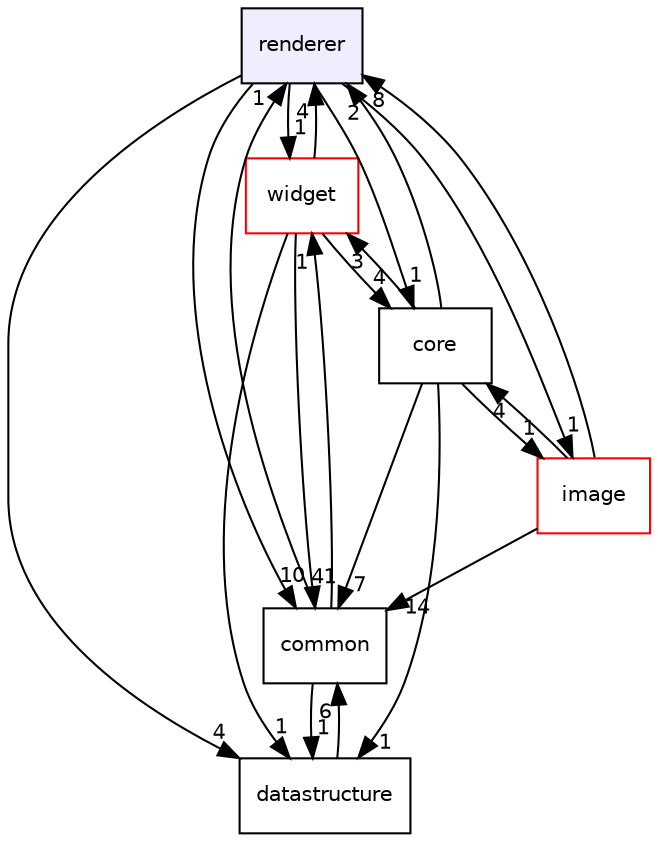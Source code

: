 digraph "renderer" {
  compound=true
  node [ fontsize="10", fontname="Helvetica"];
  edge [ labelfontsize="10", labelfontname="Helvetica"];
  dir_d10aa5f1e26260a914a037377583e9a7 [shape=box, label="renderer", style="filled", fillcolor="#eeeeff", pencolor="black", URL="dir_d10aa5f1e26260a914a037377583e9a7.html"];
  dir_0c245a8c11489be7bfdc89f08db7c162 [shape=box label="widget" fillcolor="white" style="filled" color="red" URL="dir_0c245a8c11489be7bfdc89f08db7c162.html"];
  dir_485def94d9d47ec400cfa3c13f568403 [shape=box label="datastructure" URL="dir_485def94d9d47ec400cfa3c13f568403.html"];
  dir_4270bfced15e0e73154b13468c7c9ad9 [shape=box label="core" URL="dir_4270bfced15e0e73154b13468c7c9ad9.html"];
  dir_6de1940466803d61d2f9d1259cb01031 [shape=box label="image" fillcolor="white" style="filled" color="red" URL="dir_6de1940466803d61d2f9d1259cb01031.html"];
  dir_bdd9a5d540de89e9fe90efdfc6973a4f [shape=box label="common" URL="dir_bdd9a5d540de89e9fe90efdfc6973a4f.html"];
  dir_0c245a8c11489be7bfdc89f08db7c162->dir_485def94d9d47ec400cfa3c13f568403 [headlabel="1", labeldistance=1.5 headhref="dir_000009_000002.html"];
  dir_0c245a8c11489be7bfdc89f08db7c162->dir_4270bfced15e0e73154b13468c7c9ad9 [headlabel="4", labeldistance=1.5 headhref="dir_000009_000001.html"];
  dir_0c245a8c11489be7bfdc89f08db7c162->dir_d10aa5f1e26260a914a037377583e9a7 [headlabel="4", labeldistance=1.5 headhref="dir_000009_000007.html"];
  dir_0c245a8c11489be7bfdc89f08db7c162->dir_bdd9a5d540de89e9fe90efdfc6973a4f [headlabel="41", labeldistance=1.5 headhref="dir_000009_000000.html"];
  dir_485def94d9d47ec400cfa3c13f568403->dir_bdd9a5d540de89e9fe90efdfc6973a4f [headlabel="6", labeldistance=1.5 headhref="dir_000002_000000.html"];
  dir_4270bfced15e0e73154b13468c7c9ad9->dir_0c245a8c11489be7bfdc89f08db7c162 [headlabel="3", labeldistance=1.5 headhref="dir_000001_000009.html"];
  dir_4270bfced15e0e73154b13468c7c9ad9->dir_485def94d9d47ec400cfa3c13f568403 [headlabel="1", labeldistance=1.5 headhref="dir_000001_000002.html"];
  dir_4270bfced15e0e73154b13468c7c9ad9->dir_d10aa5f1e26260a914a037377583e9a7 [headlabel="2", labeldistance=1.5 headhref="dir_000001_000007.html"];
  dir_4270bfced15e0e73154b13468c7c9ad9->dir_6de1940466803d61d2f9d1259cb01031 [headlabel="1", labeldistance=1.5 headhref="dir_000001_000004.html"];
  dir_4270bfced15e0e73154b13468c7c9ad9->dir_bdd9a5d540de89e9fe90efdfc6973a4f [headlabel="7", labeldistance=1.5 headhref="dir_000001_000000.html"];
  dir_d10aa5f1e26260a914a037377583e9a7->dir_0c245a8c11489be7bfdc89f08db7c162 [headlabel="1", labeldistance=1.5 headhref="dir_000007_000009.html"];
  dir_d10aa5f1e26260a914a037377583e9a7->dir_485def94d9d47ec400cfa3c13f568403 [headlabel="4", labeldistance=1.5 headhref="dir_000007_000002.html"];
  dir_d10aa5f1e26260a914a037377583e9a7->dir_4270bfced15e0e73154b13468c7c9ad9 [headlabel="1", labeldistance=1.5 headhref="dir_000007_000001.html"];
  dir_d10aa5f1e26260a914a037377583e9a7->dir_6de1940466803d61d2f9d1259cb01031 [headlabel="1", labeldistance=1.5 headhref="dir_000007_000004.html"];
  dir_d10aa5f1e26260a914a037377583e9a7->dir_bdd9a5d540de89e9fe90efdfc6973a4f [headlabel="10", labeldistance=1.5 headhref="dir_000007_000000.html"];
  dir_6de1940466803d61d2f9d1259cb01031->dir_4270bfced15e0e73154b13468c7c9ad9 [headlabel="4", labeldistance=1.5 headhref="dir_000004_000001.html"];
  dir_6de1940466803d61d2f9d1259cb01031->dir_d10aa5f1e26260a914a037377583e9a7 [headlabel="8", labeldistance=1.5 headhref="dir_000004_000007.html"];
  dir_6de1940466803d61d2f9d1259cb01031->dir_bdd9a5d540de89e9fe90efdfc6973a4f [headlabel="14", labeldistance=1.5 headhref="dir_000004_000000.html"];
  dir_bdd9a5d540de89e9fe90efdfc6973a4f->dir_0c245a8c11489be7bfdc89f08db7c162 [headlabel="1", labeldistance=1.5 headhref="dir_000000_000009.html"];
  dir_bdd9a5d540de89e9fe90efdfc6973a4f->dir_485def94d9d47ec400cfa3c13f568403 [headlabel="1", labeldistance=1.5 headhref="dir_000000_000002.html"];
  dir_bdd9a5d540de89e9fe90efdfc6973a4f->dir_d10aa5f1e26260a914a037377583e9a7 [headlabel="1", labeldistance=1.5 headhref="dir_000000_000007.html"];
}
